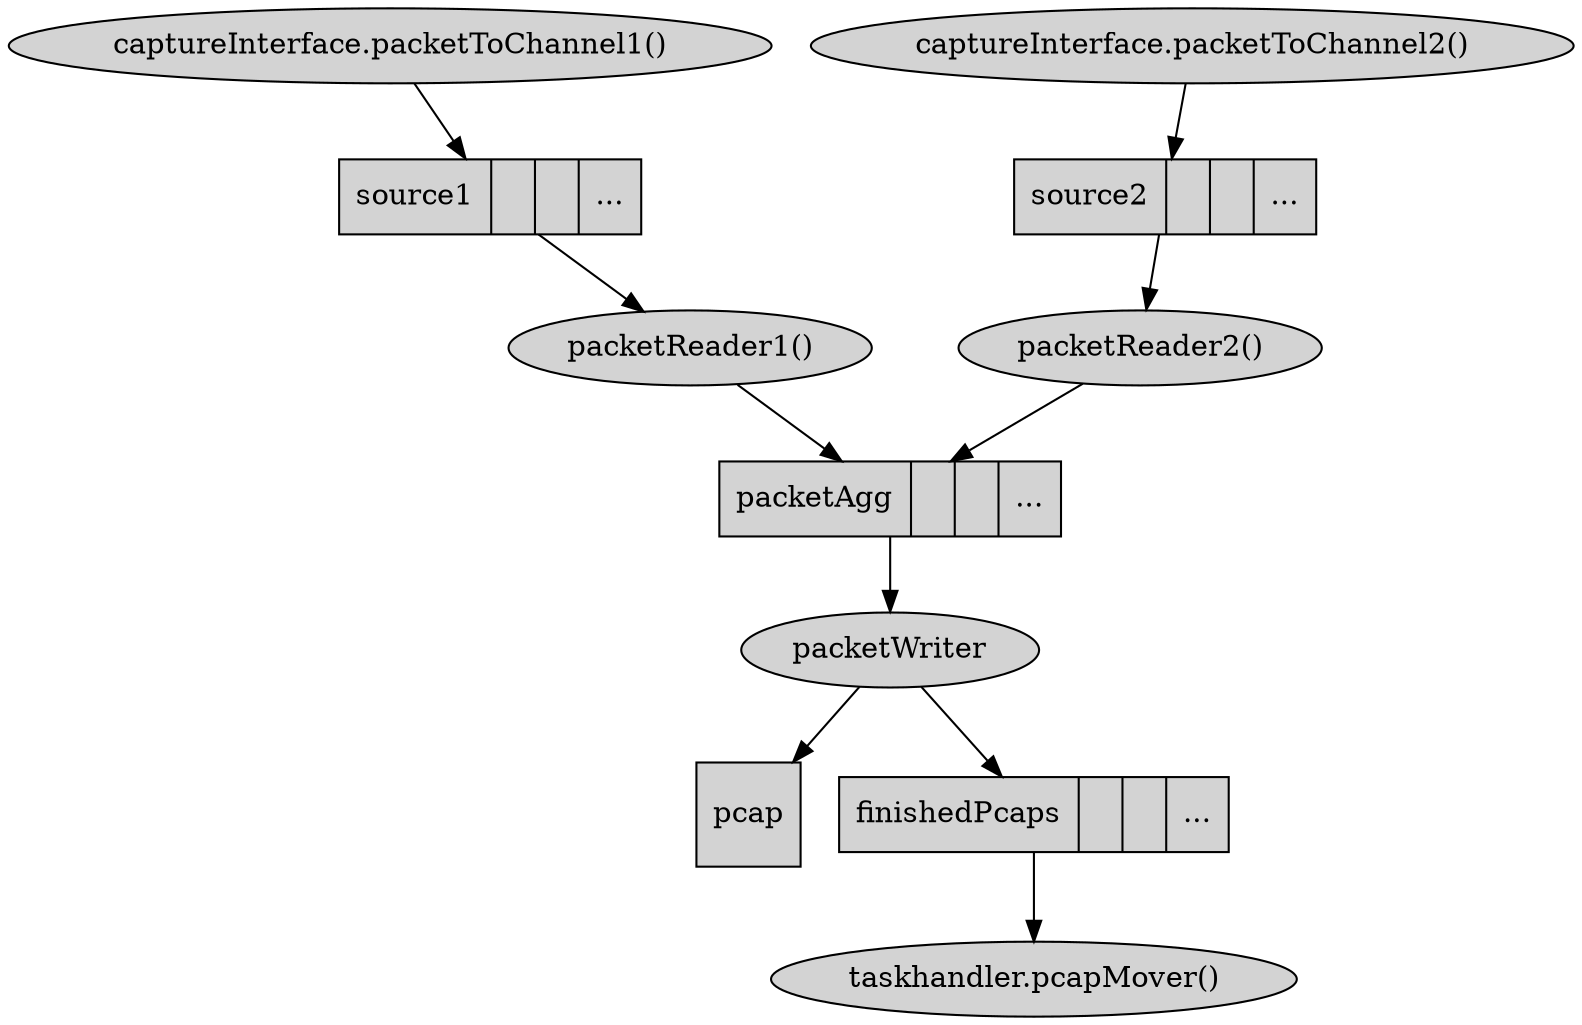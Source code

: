 digraph RoutineChan{
    //rankdir=LR
    node[style=filled ]
    "captureInterface.packetToChannel1()"->source1->"packetReader1()"->packetAgg 
    "captureInterface.packetToChannel2()"->source2->"packetReader2()"->packetAgg
    packetAgg->packetWriter->{pcap,finishedPcaps}
    pcap[shape=square]
    packetAgg [shape=record label="packetAgg|||..."]
    finishedPcaps[ shape=record label="finishedPcaps|||..."]

    source1[shape=record label="source1|||..."]
    source2[shape=record label="source2|||..."]
    finishedPcaps[shape=record label="finishedPcaps|||..."]
    finishedPcaps ->"taskhandler.pcapMover()" 
}